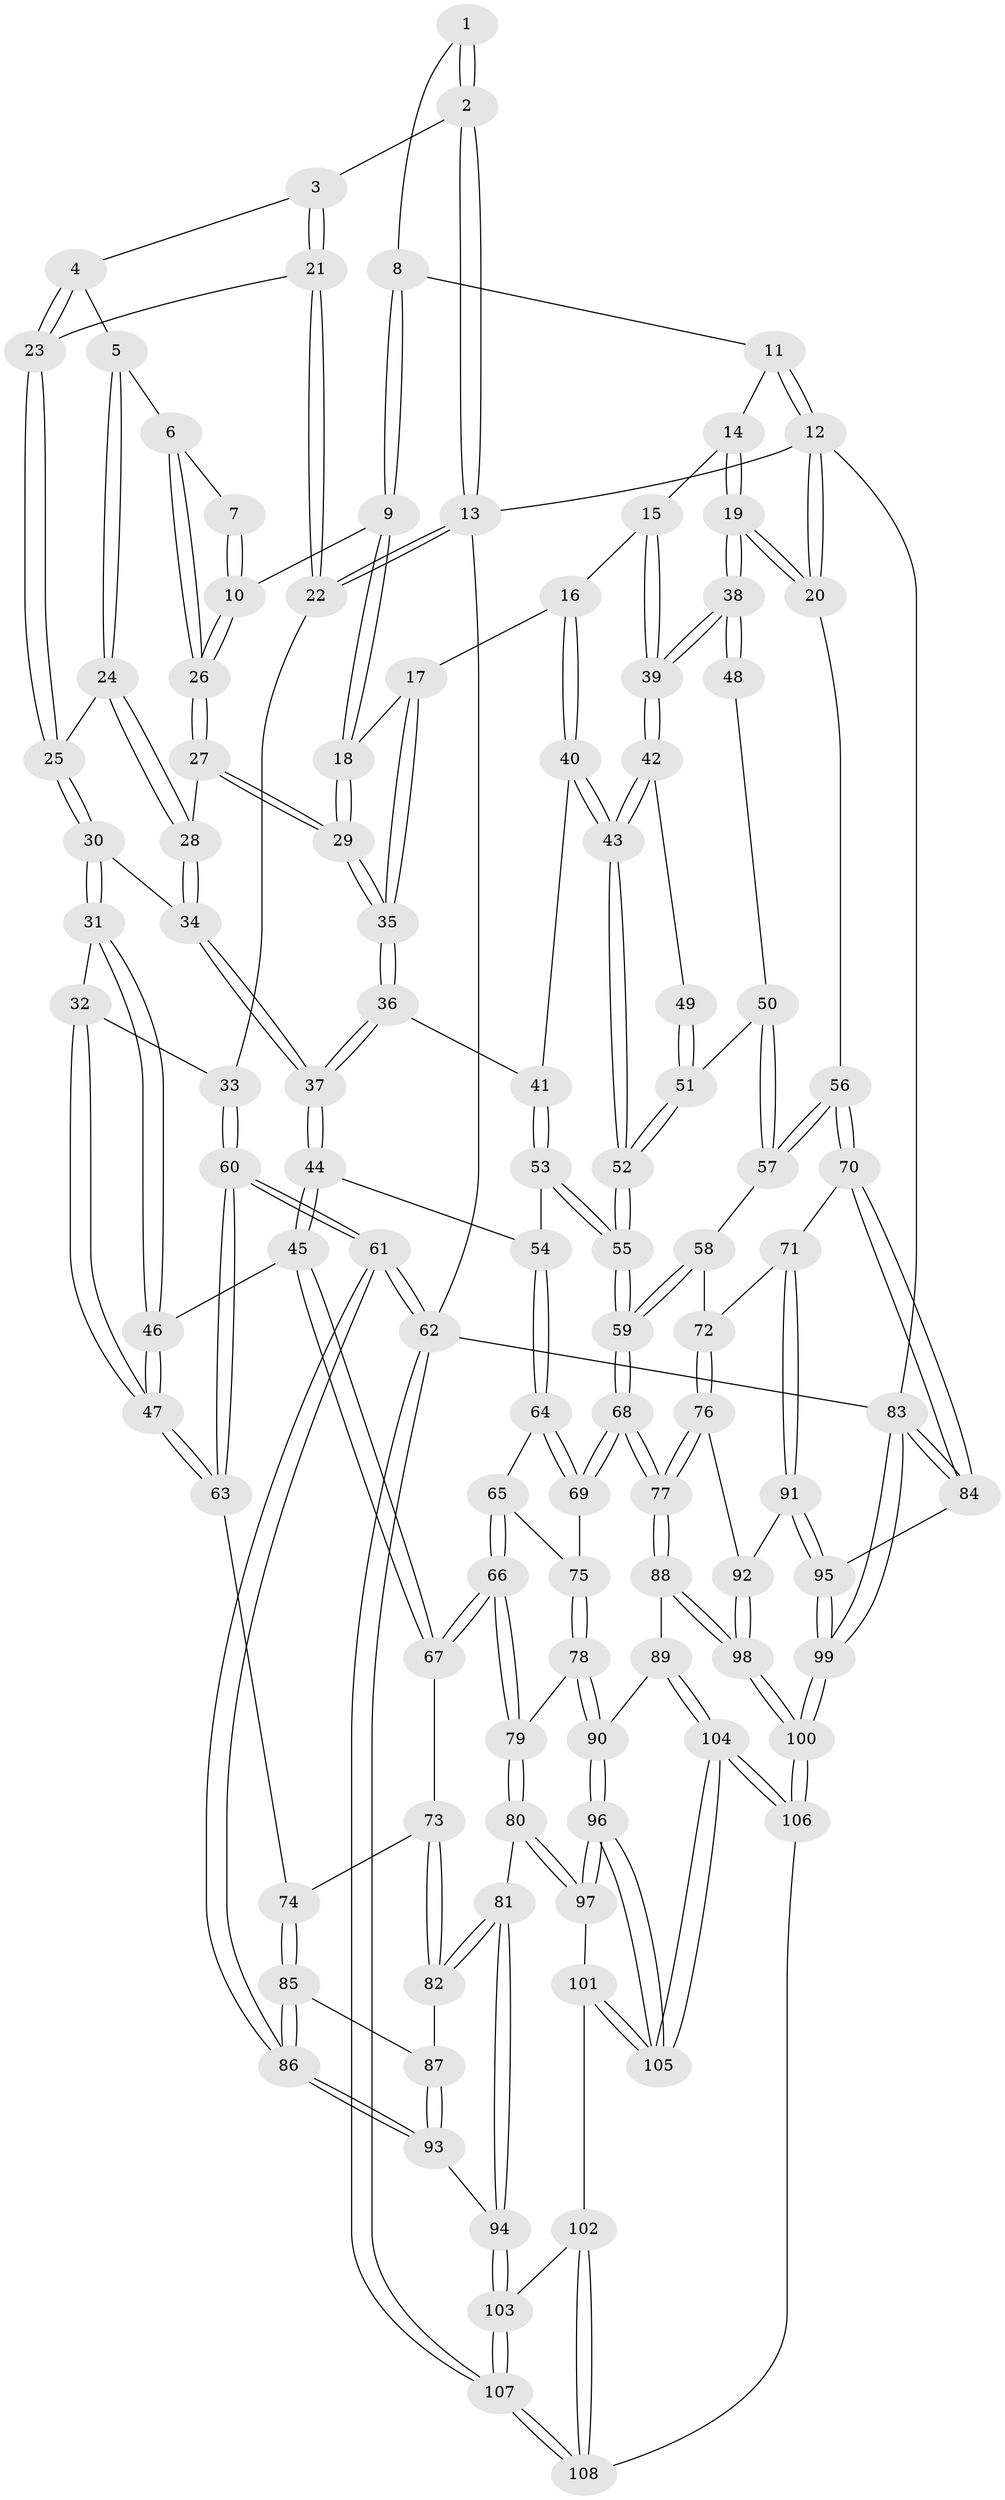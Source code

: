 // coarse degree distribution, {3: 0.12121212121212122, 5: 0.3333333333333333, 4: 0.4696969696969697, 6: 0.07575757575757576}
// Generated by graph-tools (version 1.1) at 2025/42/03/06/25 10:42:26]
// undirected, 108 vertices, 267 edges
graph export_dot {
graph [start="1"]
  node [color=gray90,style=filled];
  1 [pos="+0.5720892722818031+0"];
  2 [pos="+0.3028820143361345+0"];
  3 [pos="+0.3179414673886146+0"];
  4 [pos="+0.3241225016841223+0.02703334604990531"];
  5 [pos="+0.3340227669845616+0.05762245576420883"];
  6 [pos="+0.3806218532187949+0.10954239419611829"];
  7 [pos="+0.4863865782385088+0.05625550806327282"];
  8 [pos="+0.5886377679182613+0"];
  9 [pos="+0.5515510425874912+0.15244471836545553"];
  10 [pos="+0.5453751132361072+0.1524505722431702"];
  11 [pos="+0.6896914259726126+0"];
  12 [pos="+1+0"];
  13 [pos="+0+0"];
  14 [pos="+0.7359461802386262+0.005631525799536709"];
  15 [pos="+0.7060339971252354+0.1897098364065195"];
  16 [pos="+0.6582635286707076+0.20550189945134353"];
  17 [pos="+0.6160975499105688+0.19821798005918811"];
  18 [pos="+0.5625349125571735+0.16073745813062779"];
  19 [pos="+1+0.24493648615643823"];
  20 [pos="+1+0.2447055725225146"];
  21 [pos="+0.08595899043392971+0.1501530557309912"];
  22 [pos="+0+0.10603709248781218"];
  23 [pos="+0.13264219667121321+0.15973176679203202"];
  24 [pos="+0.24956206181484553+0.19193425670282308"];
  25 [pos="+0.22442832494338652+0.21570182191986498"];
  26 [pos="+0.4205451631877125+0.16003171171041772"];
  27 [pos="+0.4098785828628267+0.20200337681957578"];
  28 [pos="+0.3719830569091457+0.24105927299329355"];
  29 [pos="+0.46737288787578984+0.2917816133523944"];
  30 [pos="+0.2334823597461826+0.3271698627179002"];
  31 [pos="+0.21628898149529907+0.3462982668802641"];
  32 [pos="+0.05806828635730921+0.3432456564228379"];
  33 [pos="+0+0.25126448535434853"];
  34 [pos="+0.32845975314475306+0.31318466301897335"];
  35 [pos="+0.4949066562112993+0.34270637078401217"];
  36 [pos="+0.4935308529376666+0.35343351473894496"];
  37 [pos="+0.4346815133827927+0.40453878172129903"];
  38 [pos="+1+0.2547908756050178"];
  39 [pos="+0.8002294082432183+0.23382158390035868"];
  40 [pos="+0.6416089371194847+0.39957707865548814"];
  41 [pos="+0.623193770116042+0.4043164565661997"];
  42 [pos="+0.7333397780120732+0.40676557731988855"];
  43 [pos="+0.693169275766444+0.42520117192920676"];
  44 [pos="+0.4193932437325341+0.4872619202077265"];
  45 [pos="+0.3779142639169894+0.5192640194752246"];
  46 [pos="+0.2454158496770109+0.4574873059365591"];
  47 [pos="+0.14502434241350462+0.5565589728106378"];
  48 [pos="+0.8400805307670446+0.4157986743404995"];
  49 [pos="+0.7827351859542546+0.4174504227826655"];
  50 [pos="+0.8325995415797693+0.5061302215142316"];
  51 [pos="+0.795899825157633+0.5140074319852554"];
  52 [pos="+0.715558631900949+0.5583135000646514"];
  53 [pos="+0.5439950542865113+0.5311420341083402"];
  54 [pos="+0.5426131466766674+0.531479488463716"];
  55 [pos="+0.7041792184791121+0.5977780145029101"];
  56 [pos="+1+0.43266062677669526"];
  57 [pos="+0.8818526106772244+0.5356441602676041"];
  58 [pos="+0.8606961639201335+0.5818278271757201"];
  59 [pos="+0.7196524924448889+0.6565461034567124"];
  60 [pos="+0+0.580407765919558"];
  61 [pos="+0+1"];
  62 [pos="+0+1"];
  63 [pos="+0.12288723778299186+0.6104945839036761"];
  64 [pos="+0.5268216892504801+0.6261246555974412"];
  65 [pos="+0.526655841100167+0.6263413418925897"];
  66 [pos="+0.44131527760613665+0.7109360032798876"];
  67 [pos="+0.36822014181608437+0.57052513267845"];
  68 [pos="+0.7188489165485549+0.6712330873365242"];
  69 [pos="+0.656955837056753+0.6657991313238284"];
  70 [pos="+1+0.5495194677838597"];
  71 [pos="+1+0.6213355681666095"];
  72 [pos="+0.9146159028153438+0.6462842156710791"];
  73 [pos="+0.24009920641889682+0.6478744264997864"];
  74 [pos="+0.1268045019782365+0.6153298375175996"];
  75 [pos="+0.5700919717290438+0.6828430076899522"];
  76 [pos="+0.79953986538877+0.7564871814874083"];
  77 [pos="+0.7362360438218111+0.7428554505083549"];
  78 [pos="+0.4739043063624625+0.7476466847760769"];
  79 [pos="+0.4419221660919192+0.7395932429010761"];
  80 [pos="+0.4001513604102095+0.7835173231676849"];
  81 [pos="+0.35118542725661755+0.8034884595638928"];
  82 [pos="+0.2655686505111772+0.705880795907269"];
  83 [pos="+1+1"];
  84 [pos="+1+0.8626035923612332"];
  85 [pos="+0.1231928282371239+0.7236372668176793"];
  86 [pos="+0+1"];
  87 [pos="+0.1829650140454544+0.7775416724008465"];
  88 [pos="+0.6998726530035805+0.7863163090454529"];
  89 [pos="+0.6788800022442192+0.7944854027150071"];
  90 [pos="+0.6259179108104357+0.812567394297524"];
  91 [pos="+0.8981173997771827+0.8038848760768967"];
  92 [pos="+0.8483596024830256+0.7865169783865591"];
  93 [pos="+0.21543799145979622+0.8528959643269391"];
  94 [pos="+0.3115873484349358+0.8555998625502002"];
  95 [pos="+0.9374925710577584+0.8430862694607031"];
  96 [pos="+0.5672064370733766+0.9144042261347272"];
  97 [pos="+0.47432240781931767+0.8932920492749367"];
  98 [pos="+0.793750084705319+1"];
  99 [pos="+0.85016708659049+1"];
  100 [pos="+0.8149389766973649+1"];
  101 [pos="+0.44273453121579825+0.94877186018004"];
  102 [pos="+0.43564715067604637+0.953689321974478"];
  103 [pos="+0.3276210616252757+0.9506670502595627"];
  104 [pos="+0.6206560197017913+1"];
  105 [pos="+0.5747224285552518+1"];
  106 [pos="+0.6343492473168957+1"];
  107 [pos="+0.23055346991242867+1"];
  108 [pos="+0.5167564467528138+1"];
  1 -- 2;
  1 -- 2;
  1 -- 8;
  2 -- 3;
  2 -- 13;
  2 -- 13;
  3 -- 4;
  3 -- 21;
  3 -- 21;
  4 -- 5;
  4 -- 23;
  4 -- 23;
  5 -- 6;
  5 -- 24;
  5 -- 24;
  6 -- 7;
  6 -- 26;
  6 -- 26;
  7 -- 10;
  7 -- 10;
  8 -- 9;
  8 -- 9;
  8 -- 11;
  9 -- 10;
  9 -- 18;
  9 -- 18;
  10 -- 26;
  10 -- 26;
  11 -- 12;
  11 -- 12;
  11 -- 14;
  12 -- 13;
  12 -- 20;
  12 -- 20;
  12 -- 83;
  13 -- 22;
  13 -- 22;
  13 -- 62;
  14 -- 15;
  14 -- 19;
  14 -- 19;
  15 -- 16;
  15 -- 39;
  15 -- 39;
  16 -- 17;
  16 -- 40;
  16 -- 40;
  17 -- 18;
  17 -- 35;
  17 -- 35;
  18 -- 29;
  18 -- 29;
  19 -- 20;
  19 -- 20;
  19 -- 38;
  19 -- 38;
  20 -- 56;
  21 -- 22;
  21 -- 22;
  21 -- 23;
  22 -- 33;
  23 -- 25;
  23 -- 25;
  24 -- 25;
  24 -- 28;
  24 -- 28;
  25 -- 30;
  25 -- 30;
  26 -- 27;
  26 -- 27;
  27 -- 28;
  27 -- 29;
  27 -- 29;
  28 -- 34;
  28 -- 34;
  29 -- 35;
  29 -- 35;
  30 -- 31;
  30 -- 31;
  30 -- 34;
  31 -- 32;
  31 -- 46;
  31 -- 46;
  32 -- 33;
  32 -- 47;
  32 -- 47;
  33 -- 60;
  33 -- 60;
  34 -- 37;
  34 -- 37;
  35 -- 36;
  35 -- 36;
  36 -- 37;
  36 -- 37;
  36 -- 41;
  37 -- 44;
  37 -- 44;
  38 -- 39;
  38 -- 39;
  38 -- 48;
  38 -- 48;
  39 -- 42;
  39 -- 42;
  40 -- 41;
  40 -- 43;
  40 -- 43;
  41 -- 53;
  41 -- 53;
  42 -- 43;
  42 -- 43;
  42 -- 49;
  43 -- 52;
  43 -- 52;
  44 -- 45;
  44 -- 45;
  44 -- 54;
  45 -- 46;
  45 -- 67;
  45 -- 67;
  46 -- 47;
  46 -- 47;
  47 -- 63;
  47 -- 63;
  48 -- 50;
  49 -- 51;
  49 -- 51;
  50 -- 51;
  50 -- 57;
  50 -- 57;
  51 -- 52;
  51 -- 52;
  52 -- 55;
  52 -- 55;
  53 -- 54;
  53 -- 55;
  53 -- 55;
  54 -- 64;
  54 -- 64;
  55 -- 59;
  55 -- 59;
  56 -- 57;
  56 -- 57;
  56 -- 70;
  56 -- 70;
  57 -- 58;
  58 -- 59;
  58 -- 59;
  58 -- 72;
  59 -- 68;
  59 -- 68;
  60 -- 61;
  60 -- 61;
  60 -- 63;
  60 -- 63;
  61 -- 62;
  61 -- 62;
  61 -- 86;
  61 -- 86;
  62 -- 107;
  62 -- 107;
  62 -- 83;
  63 -- 74;
  64 -- 65;
  64 -- 69;
  64 -- 69;
  65 -- 66;
  65 -- 66;
  65 -- 75;
  66 -- 67;
  66 -- 67;
  66 -- 79;
  66 -- 79;
  67 -- 73;
  68 -- 69;
  68 -- 69;
  68 -- 77;
  68 -- 77;
  69 -- 75;
  70 -- 71;
  70 -- 84;
  70 -- 84;
  71 -- 72;
  71 -- 91;
  71 -- 91;
  72 -- 76;
  72 -- 76;
  73 -- 74;
  73 -- 82;
  73 -- 82;
  74 -- 85;
  74 -- 85;
  75 -- 78;
  75 -- 78;
  76 -- 77;
  76 -- 77;
  76 -- 92;
  77 -- 88;
  77 -- 88;
  78 -- 79;
  78 -- 90;
  78 -- 90;
  79 -- 80;
  79 -- 80;
  80 -- 81;
  80 -- 97;
  80 -- 97;
  81 -- 82;
  81 -- 82;
  81 -- 94;
  81 -- 94;
  82 -- 87;
  83 -- 84;
  83 -- 84;
  83 -- 99;
  83 -- 99;
  84 -- 95;
  85 -- 86;
  85 -- 86;
  85 -- 87;
  86 -- 93;
  86 -- 93;
  87 -- 93;
  87 -- 93;
  88 -- 89;
  88 -- 98;
  88 -- 98;
  89 -- 90;
  89 -- 104;
  89 -- 104;
  90 -- 96;
  90 -- 96;
  91 -- 92;
  91 -- 95;
  91 -- 95;
  92 -- 98;
  92 -- 98;
  93 -- 94;
  94 -- 103;
  94 -- 103;
  95 -- 99;
  95 -- 99;
  96 -- 97;
  96 -- 97;
  96 -- 105;
  96 -- 105;
  97 -- 101;
  98 -- 100;
  98 -- 100;
  99 -- 100;
  99 -- 100;
  100 -- 106;
  100 -- 106;
  101 -- 102;
  101 -- 105;
  101 -- 105;
  102 -- 103;
  102 -- 108;
  102 -- 108;
  103 -- 107;
  103 -- 107;
  104 -- 105;
  104 -- 105;
  104 -- 106;
  104 -- 106;
  106 -- 108;
  107 -- 108;
  107 -- 108;
}
